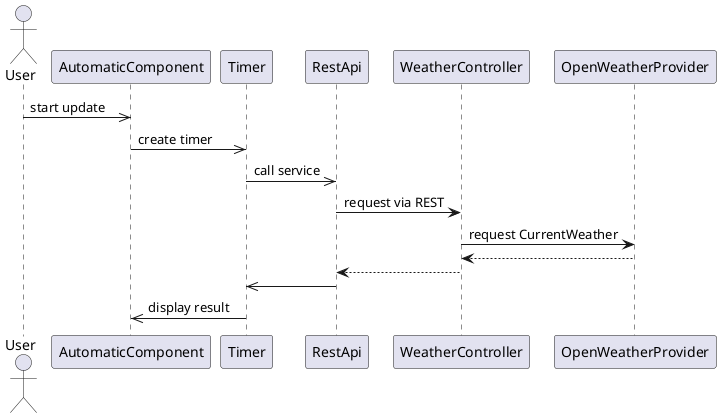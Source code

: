 @startuml

actor User

User ->> AutomaticComponent: start update
AutomaticComponent ->> Timer: create timer
Timer ->> RestApi: call service
RestApi -> WeatherController: request via REST
WeatherController -> OpenWeatherProvider: request CurrentWeather
OpenWeatherProvider --> WeatherController
WeatherController --> RestApi
RestApi ->> Timer
Timer ->> AutomaticComponent: display result
@enduml